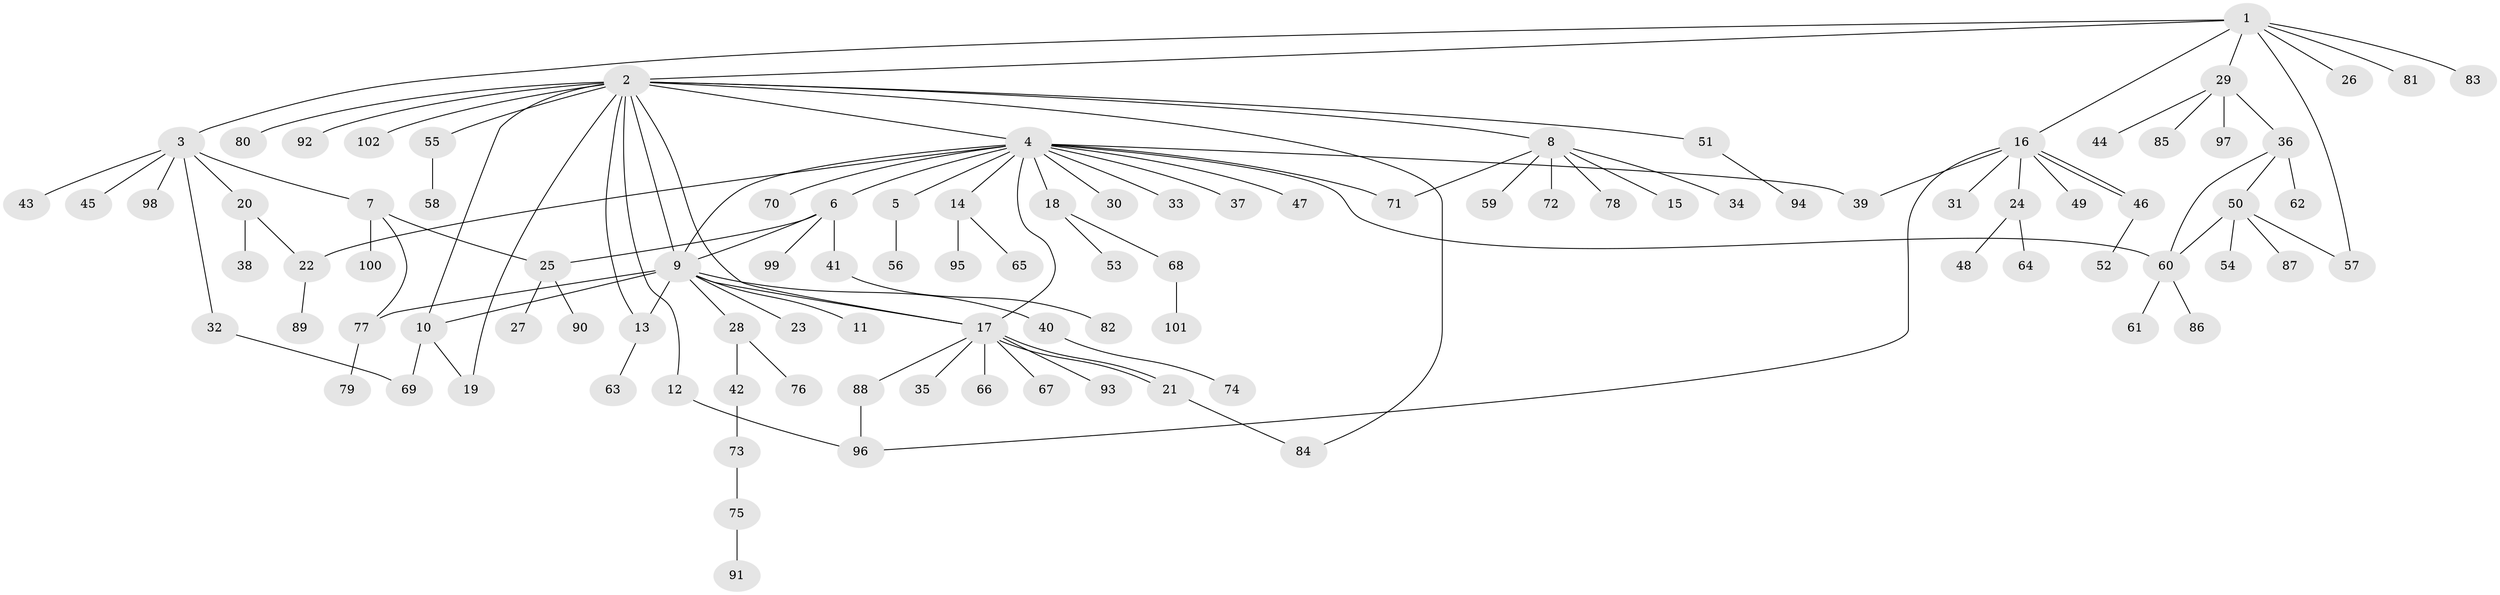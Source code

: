 // coarse degree distribution, {14: 0.01639344262295082, 1: 0.819672131147541, 2: 0.08196721311475409, 5: 0.01639344262295082, 4: 0.01639344262295082, 22: 0.01639344262295082, 15: 0.01639344262295082, 12: 0.01639344262295082}
// Generated by graph-tools (version 1.1) at 2025/50/03/04/25 21:50:30]
// undirected, 102 vertices, 122 edges
graph export_dot {
graph [start="1"]
  node [color=gray90,style=filled];
  1;
  2;
  3;
  4;
  5;
  6;
  7;
  8;
  9;
  10;
  11;
  12;
  13;
  14;
  15;
  16;
  17;
  18;
  19;
  20;
  21;
  22;
  23;
  24;
  25;
  26;
  27;
  28;
  29;
  30;
  31;
  32;
  33;
  34;
  35;
  36;
  37;
  38;
  39;
  40;
  41;
  42;
  43;
  44;
  45;
  46;
  47;
  48;
  49;
  50;
  51;
  52;
  53;
  54;
  55;
  56;
  57;
  58;
  59;
  60;
  61;
  62;
  63;
  64;
  65;
  66;
  67;
  68;
  69;
  70;
  71;
  72;
  73;
  74;
  75;
  76;
  77;
  78;
  79;
  80;
  81;
  82;
  83;
  84;
  85;
  86;
  87;
  88;
  89;
  90;
  91;
  92;
  93;
  94;
  95;
  96;
  97;
  98;
  99;
  100;
  101;
  102;
  1 -- 2;
  1 -- 3;
  1 -- 16;
  1 -- 26;
  1 -- 29;
  1 -- 57;
  1 -- 81;
  1 -- 83;
  2 -- 4;
  2 -- 8;
  2 -- 9;
  2 -- 10;
  2 -- 12;
  2 -- 13;
  2 -- 17;
  2 -- 19;
  2 -- 51;
  2 -- 55;
  2 -- 80;
  2 -- 84;
  2 -- 92;
  2 -- 102;
  3 -- 7;
  3 -- 20;
  3 -- 32;
  3 -- 43;
  3 -- 45;
  3 -- 98;
  4 -- 5;
  4 -- 6;
  4 -- 9;
  4 -- 14;
  4 -- 17;
  4 -- 18;
  4 -- 22;
  4 -- 30;
  4 -- 33;
  4 -- 37;
  4 -- 39;
  4 -- 47;
  4 -- 60;
  4 -- 70;
  4 -- 71;
  5 -- 56;
  6 -- 9;
  6 -- 25;
  6 -- 41;
  6 -- 99;
  7 -- 25;
  7 -- 77;
  7 -- 100;
  8 -- 15;
  8 -- 34;
  8 -- 59;
  8 -- 71;
  8 -- 72;
  8 -- 78;
  9 -- 10;
  9 -- 11;
  9 -- 13;
  9 -- 17;
  9 -- 23;
  9 -- 28;
  9 -- 40;
  9 -- 77;
  10 -- 19;
  10 -- 69;
  12 -- 96;
  13 -- 63;
  14 -- 65;
  14 -- 95;
  16 -- 24;
  16 -- 31;
  16 -- 39;
  16 -- 46;
  16 -- 46;
  16 -- 49;
  16 -- 96;
  17 -- 21;
  17 -- 21;
  17 -- 35;
  17 -- 66;
  17 -- 67;
  17 -- 88;
  17 -- 93;
  18 -- 53;
  18 -- 68;
  20 -- 22;
  20 -- 38;
  21 -- 84;
  22 -- 89;
  24 -- 48;
  24 -- 64;
  25 -- 27;
  25 -- 90;
  28 -- 42;
  28 -- 76;
  29 -- 36;
  29 -- 44;
  29 -- 85;
  29 -- 97;
  32 -- 69;
  36 -- 50;
  36 -- 60;
  36 -- 62;
  40 -- 74;
  41 -- 82;
  42 -- 73;
  46 -- 52;
  50 -- 54;
  50 -- 57;
  50 -- 60;
  50 -- 87;
  51 -- 94;
  55 -- 58;
  60 -- 61;
  60 -- 86;
  68 -- 101;
  73 -- 75;
  75 -- 91;
  77 -- 79;
  88 -- 96;
}
